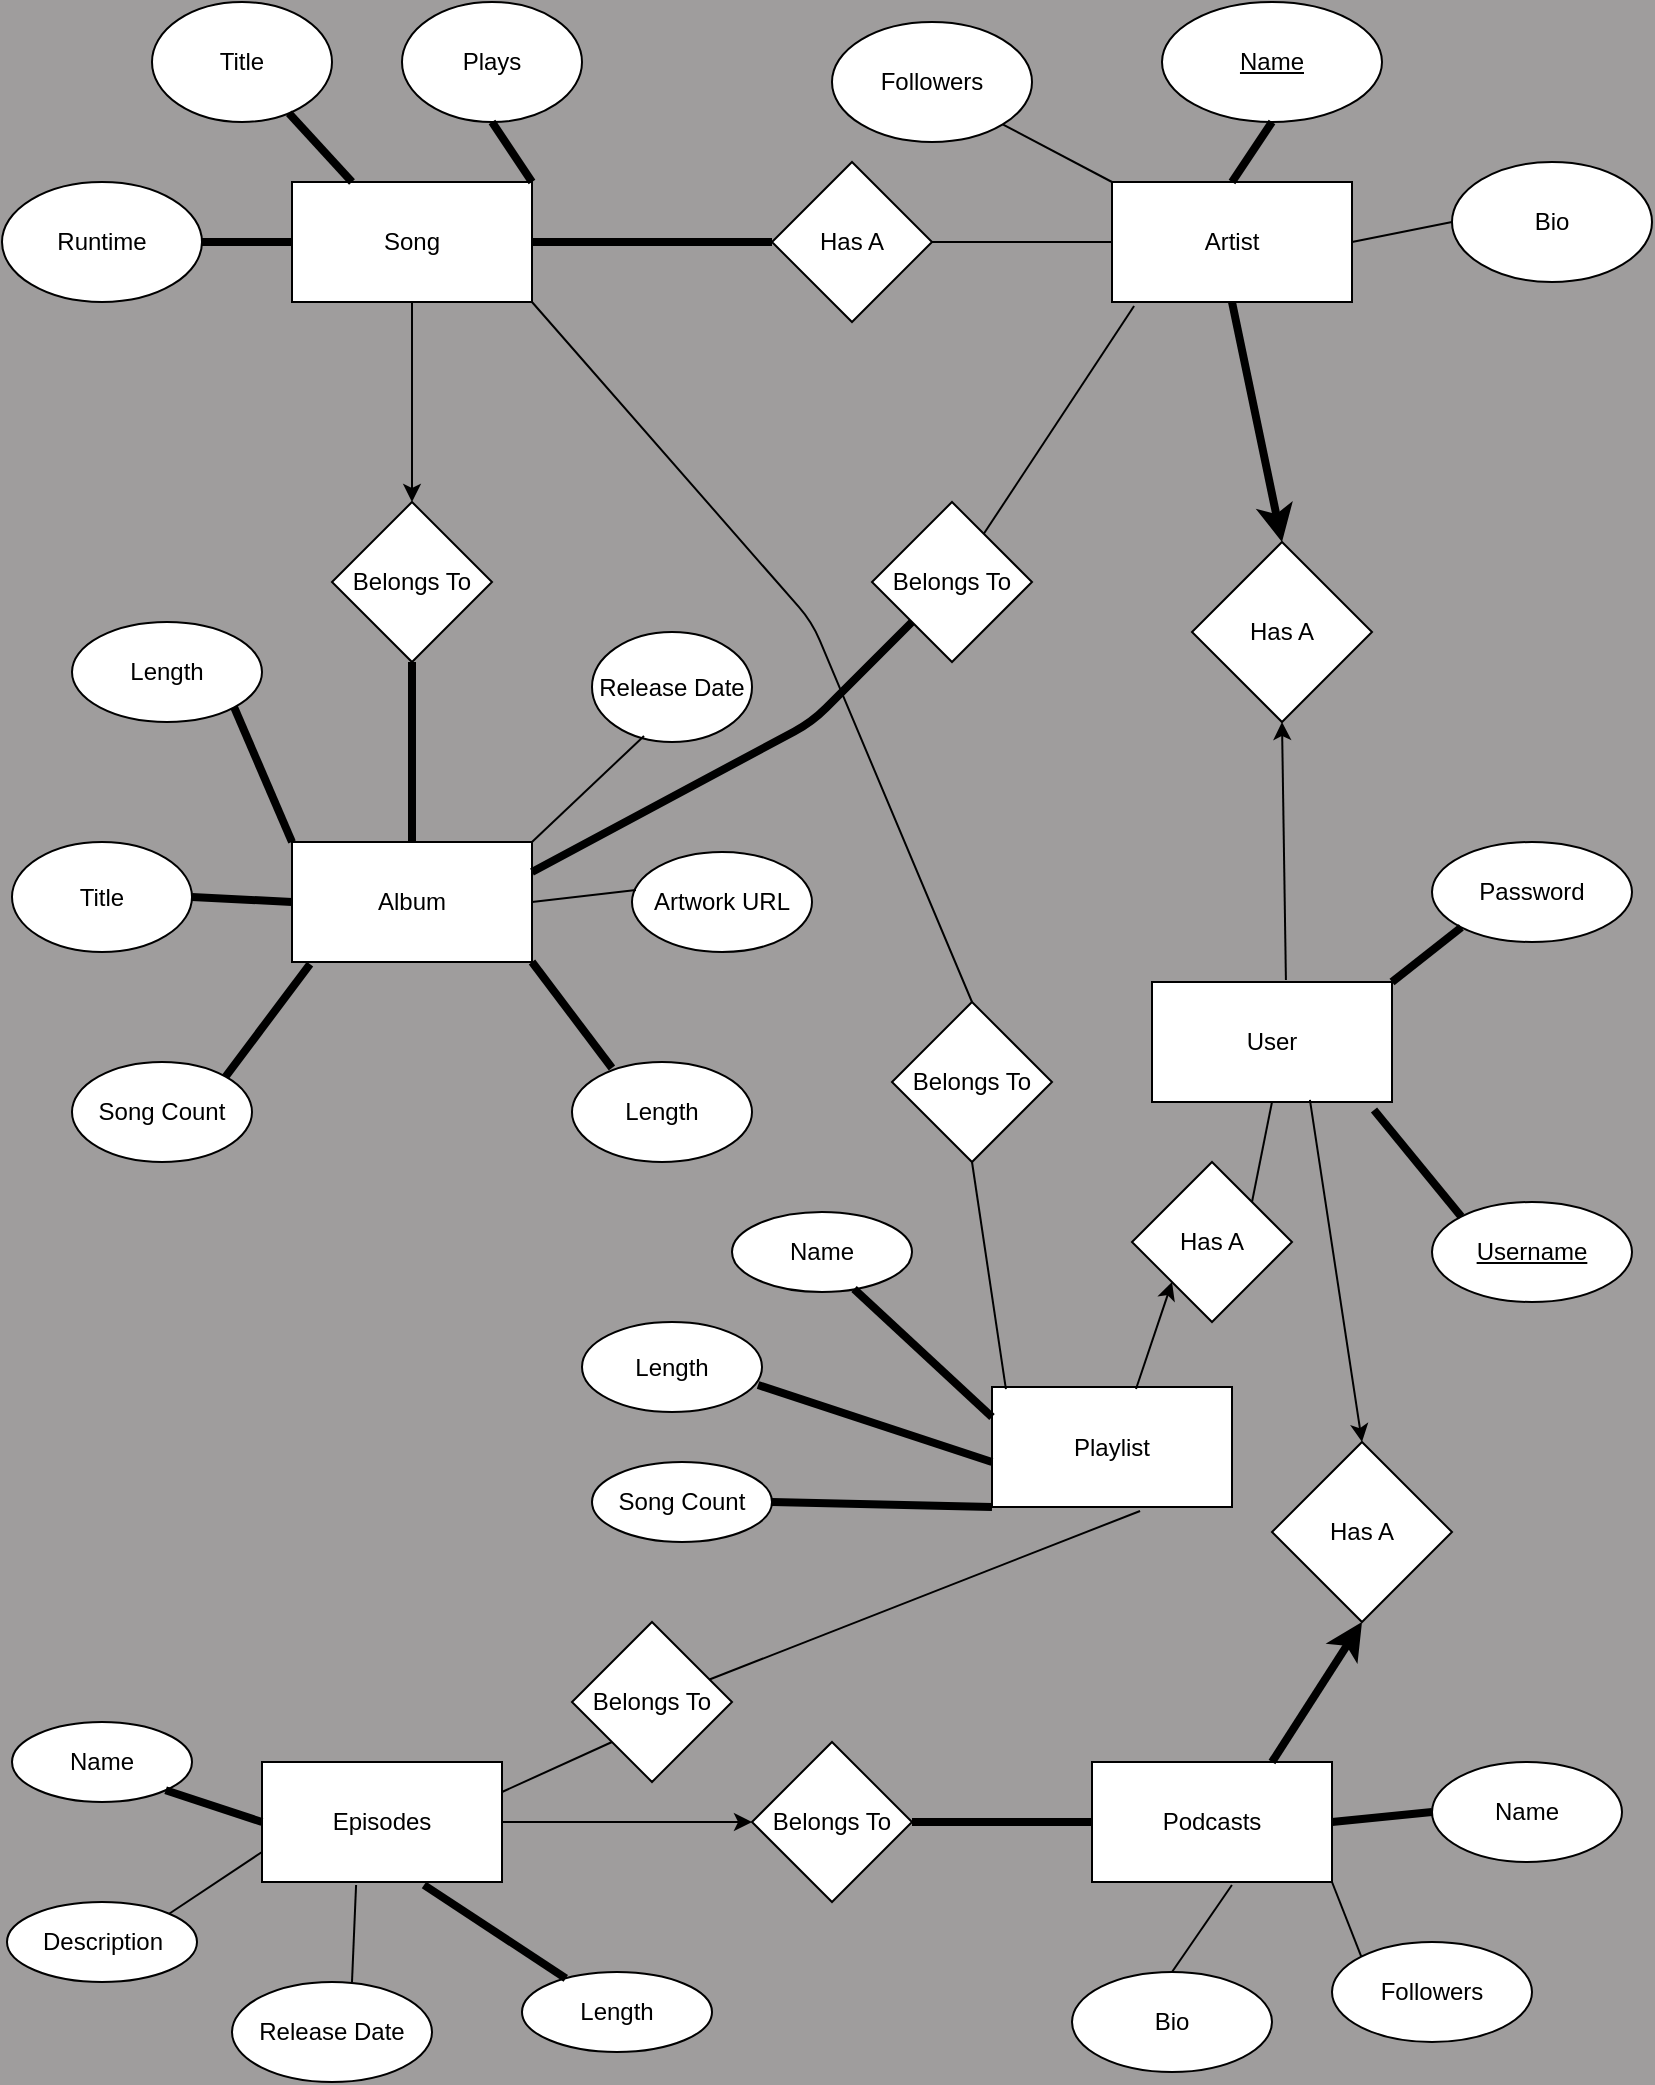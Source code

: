 <mxfile>
    <diagram id="62jWOI6XPbYljoik_4kJ" name="Page-1">
        <mxGraphModel dx="714" dy="572" grid="1" gridSize="10" guides="1" tooltips="1" connect="1" arrows="1" fold="1" page="1" pageScale="1" pageWidth="850" pageHeight="1100" background="#9f9d9d" math="0" shadow="0">
            <root>
                <mxCell id="0"/>
                <mxCell id="1" parent="0"/>
                <mxCell id="4" value="Playlist" style="rounded=0;whiteSpace=wrap;html=1;" parent="1" vertex="1">
                    <mxGeometry x="510" y="742.5" width="120" height="60" as="geometry"/>
                </mxCell>
                <mxCell id="5" value="Episodes" style="rounded=0;whiteSpace=wrap;html=1;" parent="1" vertex="1">
                    <mxGeometry x="145" y="930" width="120" height="60" as="geometry"/>
                </mxCell>
                <mxCell id="6" value="Album" style="rounded=0;whiteSpace=wrap;html=1;" parent="1" vertex="1">
                    <mxGeometry x="160" y="470" width="120" height="60" as="geometry"/>
                </mxCell>
                <mxCell id="7" value="User" style="rounded=0;whiteSpace=wrap;html=1;" parent="1" vertex="1">
                    <mxGeometry x="590" y="540" width="120" height="60" as="geometry"/>
                </mxCell>
                <mxCell id="8" value="Artist" style="rounded=0;whiteSpace=wrap;html=1;" parent="1" vertex="1">
                    <mxGeometry x="570" y="140" width="120" height="60" as="geometry"/>
                </mxCell>
                <mxCell id="9" value="Podcasts" style="rounded=0;whiteSpace=wrap;html=1;" parent="1" vertex="1">
                    <mxGeometry x="560" y="930" width="120" height="60" as="geometry"/>
                </mxCell>
                <mxCell id="10" value="Title" style="ellipse;whiteSpace=wrap;html=1;rounded=0;" parent="1" vertex="1">
                    <mxGeometry x="90" y="50" width="90" height="60" as="geometry"/>
                </mxCell>
                <mxCell id="11" value="Runtime" style="ellipse;whiteSpace=wrap;html=1;rounded=0;" parent="1" vertex="1">
                    <mxGeometry x="15" y="140" width="100" height="60" as="geometry"/>
                </mxCell>
                <mxCell id="12" value="Release Date" style="ellipse;whiteSpace=wrap;html=1;rounded=0;" parent="1" vertex="1">
                    <mxGeometry x="310" y="365" width="80" height="55" as="geometry"/>
                </mxCell>
                <mxCell id="13" value="Title" style="ellipse;whiteSpace=wrap;html=1;rounded=0;" parent="1" vertex="1">
                    <mxGeometry x="20" y="470" width="90" height="55" as="geometry"/>
                </mxCell>
                <mxCell id="14" value="Bio" style="ellipse;whiteSpace=wrap;html=1;rounded=0;" parent="1" vertex="1">
                    <mxGeometry x="740" y="130" width="100" height="60" as="geometry"/>
                </mxCell>
                <mxCell id="15" value="&lt;u&gt;Name&lt;/u&gt;" style="ellipse;whiteSpace=wrap;html=1;rounded=0;" parent="1" vertex="1">
                    <mxGeometry x="595" y="50" width="110" height="60" as="geometry"/>
                </mxCell>
                <mxCell id="17" value="Length" style="ellipse;whiteSpace=wrap;html=1;rounded=0;" parent="1" vertex="1">
                    <mxGeometry x="50" y="360" width="95" height="50" as="geometry"/>
                </mxCell>
                <mxCell id="18" value="Song Count" style="ellipse;whiteSpace=wrap;html=1;rounded=0;" parent="1" vertex="1">
                    <mxGeometry x="50" y="580" width="90" height="50" as="geometry"/>
                </mxCell>
                <mxCell id="19" value="Artwork URL" style="ellipse;whiteSpace=wrap;html=1;rounded=0;" parent="1" vertex="1">
                    <mxGeometry x="330" y="475" width="90" height="50" as="geometry"/>
                </mxCell>
                <mxCell id="20" value="Length" style="ellipse;whiteSpace=wrap;html=1;rounded=0;" parent="1" vertex="1">
                    <mxGeometry x="300" y="580" width="90" height="50" as="geometry"/>
                </mxCell>
                <mxCell id="21" value="Name" style="ellipse;whiteSpace=wrap;html=1;rounded=0;" parent="1" vertex="1">
                    <mxGeometry x="380" y="655" width="90" height="40" as="geometry"/>
                </mxCell>
                <mxCell id="22" value="&lt;u&gt;Username&lt;span style=&quot;color: rgba(0, 0, 0, 0); font-family: monospace; font-size: 0px; text-align: start;&quot;&gt;%3CmxGraphModel%3E%3Croot%3E%3CmxCell%20id%3D%220%22%2F%3E%3CmxCell%20id%3D%221%22%20parent%3D%220%22%2F%3E%3CmxCell%20id%3D%222%22%20value%3D%22Length%22%20style%3D%22ellipse%3BwhiteSpace%3Dwrap%3Bhtml%3D1%3BfillColor%3D%23f5f5f5%3BfontColor%3D%23333333%3BstrokeColor%3D%23666666%3Brounded%3D0%3B%22%20vertex%3D%221%22%20parent%3D%221%22%3E%3CmxGeometry%20x%3D%22355%22%20y%3D%22480%22%20width%3D%22110%22%20height%3D%2260%22%20as%3D%22geometry%22%2F%3E%3C%2FmxCell%3E%3C%2Froot%3E%3C%2FmxGraphModel%3E&lt;/span&gt;&lt;span style=&quot;color: rgba(0, 0, 0, 0); font-family: monospace; font-size: 0px; text-align: start;&quot;&gt;%3CmxGraphModel%3E%3Croot%3E%3CmxCell%20id%3D%220%22%2F%3E%3CmxCell%20id%3D%221%22%20parent%3D%220%22%2F%3E%3CmxCell%20id%3D%222%22%20value%3D%22Length%22%20style%3D%22ellipse%3BwhiteSpace%3Dwrap%3Bhtml%3D1%3BfillColor%3D%23f5f5f5%3BfontColor%3D%23333333%3BstrokeColor%3D%23666666%3Brounded%3D0%3B%22%20vertex%3D%221%22%20parent%3D%221%22%3E%3CmxGeometry%20x%3D%22355%22%20y%3D%22480%22%20width%3D%22110%22%20height%3D%2260%22%20as%3D%22geometry%22%2F%3E%3C%2FmxCell%3E%3C%2Froot%3E%3C%2FmxGraphModel%3E&lt;/span&gt;&lt;/u&gt;" style="ellipse;whiteSpace=wrap;html=1;rounded=0;" parent="1" vertex="1">
                    <mxGeometry x="730" y="650" width="100" height="50" as="geometry"/>
                </mxCell>
                <mxCell id="23" value="Password" style="ellipse;whiteSpace=wrap;html=1;rounded=0;" parent="1" vertex="1">
                    <mxGeometry x="730" y="470" width="100" height="50" as="geometry"/>
                </mxCell>
                <mxCell id="24" value="Bio" style="ellipse;whiteSpace=wrap;html=1;rounded=0;" parent="1" vertex="1">
                    <mxGeometry x="550" y="1035" width="100" height="50" as="geometry"/>
                </mxCell>
                <mxCell id="25" value="Name" style="ellipse;whiteSpace=wrap;html=1;rounded=0;" parent="1" vertex="1">
                    <mxGeometry x="730" y="930" width="95" height="50" as="geometry"/>
                </mxCell>
                <mxCell id="26" value="Description" style="ellipse;whiteSpace=wrap;html=1;rounded=0;" parent="1" vertex="1">
                    <mxGeometry x="17.5" y="1000" width="95" height="40" as="geometry"/>
                </mxCell>
                <mxCell id="27" value="Release Date" style="ellipse;whiteSpace=wrap;html=1;rounded=0;" parent="1" vertex="1">
                    <mxGeometry x="130" y="1040" width="100" height="50" as="geometry"/>
                </mxCell>
                <mxCell id="28" value="Length" style="ellipse;whiteSpace=wrap;html=1;rounded=0;" parent="1" vertex="1">
                    <mxGeometry x="275" y="1035" width="95" height="40" as="geometry"/>
                </mxCell>
                <mxCell id="29" value="Name" style="ellipse;whiteSpace=wrap;html=1;rounded=0;" parent="1" vertex="1">
                    <mxGeometry x="20" y="910" width="90" height="40" as="geometry"/>
                </mxCell>
                <mxCell id="30" value="Plays" style="ellipse;whiteSpace=wrap;html=1;rounded=0;" parent="1" vertex="1">
                    <mxGeometry x="215" y="50" width="90" height="60" as="geometry"/>
                </mxCell>
                <mxCell id="35" value="Song" style="rounded=0;whiteSpace=wrap;html=1;" parent="1" vertex="1">
                    <mxGeometry x="160" y="140" width="120" height="60" as="geometry"/>
                </mxCell>
                <mxCell id="37" value="Length" style="ellipse;whiteSpace=wrap;html=1;rounded=0;" parent="1" vertex="1">
                    <mxGeometry x="305" y="710" width="90" height="45" as="geometry"/>
                </mxCell>
                <mxCell id="38" value="Song Count" style="ellipse;whiteSpace=wrap;html=1;rounded=0;" parent="1" vertex="1">
                    <mxGeometry x="310" y="780" width="90" height="40" as="geometry"/>
                </mxCell>
                <mxCell id="39" value="Has A" style="rhombus;whiteSpace=wrap;html=1;" parent="1" vertex="1">
                    <mxGeometry x="610" y="320" width="90" height="90" as="geometry"/>
                </mxCell>
                <mxCell id="40" value="Has A" style="rhombus;whiteSpace=wrap;html=1;strokeWidth=1;" parent="1" vertex="1">
                    <mxGeometry x="400" y="130" width="80" height="80" as="geometry"/>
                </mxCell>
                <mxCell id="42" value="" style="endArrow=classic;html=1;exitX=0.5;exitY=1;exitDx=0;exitDy=0;entryX=0.5;entryY=0;entryDx=0;entryDy=0;strokeWidth=4;" parent="1" source="8" target="39" edge="1">
                    <mxGeometry width="50" height="50" relative="1" as="geometry">
                        <mxPoint x="510" y="450" as="sourcePoint"/>
                        <mxPoint x="560" y="400" as="targetPoint"/>
                    </mxGeometry>
                </mxCell>
                <mxCell id="43" value="" style="endArrow=none;html=1;strokeWidth=4;entryX=0.5;entryY=1;entryDx=0;entryDy=0;exitX=0.5;exitY=0;exitDx=0;exitDy=0;" parent="1" source="8" target="15" edge="1">
                    <mxGeometry width="50" height="50" relative="1" as="geometry">
                        <mxPoint x="500" y="280" as="sourcePoint"/>
                        <mxPoint x="550" y="230" as="targetPoint"/>
                    </mxGeometry>
                </mxCell>
                <mxCell id="44" value="" style="endArrow=none;html=1;strokeWidth=1;exitX=1;exitY=0.5;exitDx=0;exitDy=0;entryX=0;entryY=0.5;entryDx=0;entryDy=0;" parent="1" source="8" target="14" edge="1">
                    <mxGeometry width="50" height="50" relative="1" as="geometry">
                        <mxPoint x="720" y="270" as="sourcePoint"/>
                        <mxPoint x="770" y="220" as="targetPoint"/>
                    </mxGeometry>
                </mxCell>
                <mxCell id="46" value="" style="endArrow=none;html=1;strokeWidth=4;entryX=0;entryY=1;entryDx=0;entryDy=0;exitX=1;exitY=0;exitDx=0;exitDy=0;" parent="1" source="7" target="23" edge="1">
                    <mxGeometry width="50" height="50" relative="1" as="geometry">
                        <mxPoint x="720" y="580" as="sourcePoint"/>
                        <mxPoint x="770" y="530" as="targetPoint"/>
                    </mxGeometry>
                </mxCell>
                <mxCell id="47" value="" style="endArrow=none;html=1;strokeWidth=4;entryX=0;entryY=0;entryDx=0;entryDy=0;exitX=0.925;exitY=1.067;exitDx=0;exitDy=0;exitPerimeter=0;" parent="1" source="7" target="22" edge="1">
                    <mxGeometry width="50" height="50" relative="1" as="geometry">
                        <mxPoint x="720" y="550" as="sourcePoint"/>
                        <mxPoint x="754.645" y="522.678" as="targetPoint"/>
                    </mxGeometry>
                </mxCell>
                <mxCell id="48" value="" style="endArrow=none;html=1;strokeWidth=4;entryX=0.5;entryY=1;entryDx=0;entryDy=0;exitX=1;exitY=0;exitDx=0;exitDy=0;" parent="1" source="35" target="30" edge="1">
                    <mxGeometry width="50" height="50" relative="1" as="geometry">
                        <mxPoint x="260" y="140" as="sourcePoint"/>
                        <mxPoint x="310" y="90" as="targetPoint"/>
                    </mxGeometry>
                </mxCell>
                <mxCell id="50" value="" style="endArrow=none;html=1;strokeWidth=4;entryX=0;entryY=0.5;entryDx=0;entryDy=0;exitX=1;exitY=0.5;exitDx=0;exitDy=0;" parent="1" source="11" target="35" edge="1">
                    <mxGeometry width="50" height="50" relative="1" as="geometry">
                        <mxPoint x="100" y="250" as="sourcePoint"/>
                        <mxPoint x="145" y="190" as="targetPoint"/>
                    </mxGeometry>
                </mxCell>
                <mxCell id="51" value="" style="endArrow=none;html=1;strokeWidth=4;exitX=0.25;exitY=0;exitDx=0;exitDy=0;" parent="1" source="35" target="10" edge="1">
                    <mxGeometry width="50" height="50" relative="1" as="geometry">
                        <mxPoint x="170" y="130" as="sourcePoint"/>
                        <mxPoint x="215" y="70" as="targetPoint"/>
                    </mxGeometry>
                </mxCell>
                <mxCell id="52" value="Belongs To" style="rhombus;whiteSpace=wrap;html=1;strokeWidth=1;" parent="1" vertex="1">
                    <mxGeometry x="180" y="300" width="80" height="80" as="geometry"/>
                </mxCell>
                <mxCell id="56" value="" style="endArrow=classic;html=1;strokeWidth=1;entryX=0.5;entryY=1;entryDx=0;entryDy=0;exitX=0.558;exitY=-0.017;exitDx=0;exitDy=0;exitPerimeter=0;" parent="1" source="7" target="39" edge="1">
                    <mxGeometry width="50" height="50" relative="1" as="geometry">
                        <mxPoint x="640" y="510" as="sourcePoint"/>
                        <mxPoint x="690" y="460" as="targetPoint"/>
                    </mxGeometry>
                </mxCell>
                <mxCell id="57" value="" style="endArrow=none;html=1;strokeWidth=1;entryX=0;entryY=0.5;entryDx=0;entryDy=0;exitX=1;exitY=0.5;exitDx=0;exitDy=0;" parent="1" source="40" target="8" edge="1">
                    <mxGeometry width="50" height="50" relative="1" as="geometry">
                        <mxPoint x="490" y="210" as="sourcePoint"/>
                        <mxPoint x="540" y="160" as="targetPoint"/>
                    </mxGeometry>
                </mxCell>
                <mxCell id="58" value="" style="endArrow=none;html=1;strokeWidth=4;entryX=0;entryY=0.5;entryDx=0;entryDy=0;exitX=1;exitY=0.5;exitDx=0;exitDy=0;" parent="1" source="35" target="40" edge="1">
                    <mxGeometry width="50" height="50" relative="1" as="geometry">
                        <mxPoint x="320" y="200" as="sourcePoint"/>
                        <mxPoint x="370" y="150" as="targetPoint"/>
                    </mxGeometry>
                </mxCell>
                <mxCell id="59" value="" style="endArrow=classic;html=1;strokeWidth=1;entryX=0.5;entryY=0;entryDx=0;entryDy=0;exitX=0.5;exitY=1;exitDx=0;exitDy=0;" parent="1" source="35" target="52" edge="1">
                    <mxGeometry width="50" height="50" relative="1" as="geometry">
                        <mxPoint x="190" y="280" as="sourcePoint"/>
                        <mxPoint x="240" y="230" as="targetPoint"/>
                    </mxGeometry>
                </mxCell>
                <mxCell id="60" value="" style="endArrow=none;html=1;strokeWidth=4;entryX=0.5;entryY=1;entryDx=0;entryDy=0;exitX=0.5;exitY=0;exitDx=0;exitDy=0;" parent="1" source="6" target="52" edge="1">
                    <mxGeometry width="50" height="50" relative="1" as="geometry">
                        <mxPoint x="190" y="450" as="sourcePoint"/>
                        <mxPoint x="240" y="400" as="targetPoint"/>
                    </mxGeometry>
                </mxCell>
                <mxCell id="61" value="" style="endArrow=none;html=1;strokeWidth=4;entryX=1;entryY=1;entryDx=0;entryDy=0;exitX=0;exitY=0;exitDx=0;exitDy=0;" parent="1" source="6" target="17" edge="1">
                    <mxGeometry width="50" height="50" relative="1" as="geometry">
                        <mxPoint x="140" y="450" as="sourcePoint"/>
                        <mxPoint x="190" y="400" as="targetPoint"/>
                    </mxGeometry>
                </mxCell>
                <mxCell id="62" value="" style="endArrow=none;html=1;strokeWidth=4;entryX=1;entryY=0.5;entryDx=0;entryDy=0;exitX=0;exitY=0.5;exitDx=0;exitDy=0;" parent="1" source="6" target="13" edge="1">
                    <mxGeometry width="50" height="50" relative="1" as="geometry">
                        <mxPoint x="170" y="480" as="sourcePoint"/>
                        <mxPoint x="140.909" y="412.771" as="targetPoint"/>
                    </mxGeometry>
                </mxCell>
                <mxCell id="63" value="" style="endArrow=none;html=1;strokeWidth=4;entryX=1;entryY=0;entryDx=0;entryDy=0;exitX=0.075;exitY=1.017;exitDx=0;exitDy=0;exitPerimeter=0;" parent="1" source="6" target="18" edge="1">
                    <mxGeometry width="50" height="50" relative="1" as="geometry">
                        <mxPoint x="180" y="490" as="sourcePoint"/>
                        <mxPoint x="150.909" y="422.771" as="targetPoint"/>
                    </mxGeometry>
                </mxCell>
                <mxCell id="64" value="" style="endArrow=none;html=1;strokeWidth=1;entryX=0.325;entryY=0.945;entryDx=0;entryDy=0;entryPerimeter=0;exitX=1;exitY=0;exitDx=0;exitDy=0;" parent="1" source="6" target="12" edge="1">
                    <mxGeometry width="50" height="50" relative="1" as="geometry">
                        <mxPoint x="270" y="470" as="sourcePoint"/>
                        <mxPoint x="320" y="420" as="targetPoint"/>
                    </mxGeometry>
                </mxCell>
                <mxCell id="65" value="" style="endArrow=none;html=1;strokeWidth=1;entryX=0.022;entryY=0.38;entryDx=0;entryDy=0;entryPerimeter=0;exitX=1;exitY=0.5;exitDx=0;exitDy=0;" parent="1" source="6" target="19" edge="1">
                    <mxGeometry width="50" height="50" relative="1" as="geometry">
                        <mxPoint x="210" y="640" as="sourcePoint"/>
                        <mxPoint x="260" y="590" as="targetPoint"/>
                    </mxGeometry>
                </mxCell>
                <mxCell id="66" value="" style="endArrow=none;html=1;strokeWidth=4;entryX=1;entryY=1;entryDx=0;entryDy=0;exitX=0.222;exitY=0.06;exitDx=0;exitDy=0;exitPerimeter=0;" parent="1" source="20" target="6" edge="1">
                    <mxGeometry width="50" height="50" relative="1" as="geometry">
                        <mxPoint x="260" y="600" as="sourcePoint"/>
                        <mxPoint x="310" y="550" as="targetPoint"/>
                    </mxGeometry>
                </mxCell>
                <mxCell id="68" value="Belongs To" style="rhombus;whiteSpace=wrap;html=1;strokeColor=default;strokeWidth=1;" parent="1" vertex="1">
                    <mxGeometry x="450" y="300" width="80" height="80" as="geometry"/>
                </mxCell>
                <mxCell id="69" value="" style="endArrow=none;html=1;strokeWidth=4;exitX=1;exitY=0.25;exitDx=0;exitDy=0;" parent="1" source="6" target="68" edge="1">
                    <mxGeometry width="50" height="50" relative="1" as="geometry">
                        <mxPoint x="390" y="460" as="sourcePoint"/>
                        <mxPoint x="440" y="410" as="targetPoint"/>
                        <Array as="points">
                            <mxPoint x="420" y="410"/>
                        </Array>
                    </mxGeometry>
                </mxCell>
                <mxCell id="70" value="" style="endArrow=none;html=1;strokeWidth=1;entryX=0.092;entryY=1.033;entryDx=0;entryDy=0;entryPerimeter=0;" parent="1" source="68" target="8" edge="1">
                    <mxGeometry width="50" height="50" relative="1" as="geometry">
                        <mxPoint x="530" y="300" as="sourcePoint"/>
                        <mxPoint x="580" y="250" as="targetPoint"/>
                    </mxGeometry>
                </mxCell>
                <mxCell id="75" value="Has A" style="rhombus;whiteSpace=wrap;html=1;strokeColor=default;strokeWidth=1;" parent="1" vertex="1">
                    <mxGeometry x="580" y="630" width="80" height="80" as="geometry"/>
                </mxCell>
                <mxCell id="76" value="" style="endArrow=classic;html=1;strokeWidth=1;entryX=0;entryY=1;entryDx=0;entryDy=0;exitX=0.6;exitY=0.017;exitDx=0;exitDy=0;exitPerimeter=0;" parent="1" source="4" target="75" edge="1">
                    <mxGeometry width="50" height="50" relative="1" as="geometry">
                        <mxPoint x="520" y="740" as="sourcePoint"/>
                        <mxPoint x="490" y="700" as="targetPoint"/>
                    </mxGeometry>
                </mxCell>
                <mxCell id="78" value="Belongs To" style="rhombus;whiteSpace=wrap;html=1;strokeColor=default;strokeWidth=1;" parent="1" vertex="1">
                    <mxGeometry x="300" y="860" width="80" height="80" as="geometry"/>
                </mxCell>
                <mxCell id="80" value="" style="endArrow=none;html=1;strokeWidth=1;exitX=1;exitY=0.25;exitDx=0;exitDy=0;entryX=0;entryY=1;entryDx=0;entryDy=0;" parent="1" source="5" target="78" edge="1">
                    <mxGeometry width="50" height="50" relative="1" as="geometry">
                        <mxPoint x="280" y="990" as="sourcePoint"/>
                        <mxPoint x="330" y="940" as="targetPoint"/>
                    </mxGeometry>
                </mxCell>
                <mxCell id="81" value="" style="endArrow=none;html=1;strokeWidth=1;entryX=0.617;entryY=1.033;entryDx=0;entryDy=0;entryPerimeter=0;" parent="1" source="78" target="4" edge="1">
                    <mxGeometry width="50" height="50" relative="1" as="geometry">
                        <mxPoint x="400" y="910" as="sourcePoint"/>
                        <mxPoint x="450" y="860" as="targetPoint"/>
                    </mxGeometry>
                </mxCell>
                <mxCell id="83" value="" style="endArrow=none;html=1;strokeWidth=4;entryX=0;entryY=0.5;entryDx=0;entryDy=0;exitX=1;exitY=1;exitDx=0;exitDy=0;" parent="1" source="29" target="5" edge="1">
                    <mxGeometry width="50" height="50" relative="1" as="geometry">
                        <mxPoint x="110" y="930" as="sourcePoint"/>
                        <mxPoint x="160" y="880" as="targetPoint"/>
                    </mxGeometry>
                </mxCell>
                <mxCell id="85" value="" style="endArrow=none;html=1;strokeWidth=1;entryX=0;entryY=0.75;entryDx=0;entryDy=0;exitX=1;exitY=0;exitDx=0;exitDy=0;" parent="1" source="26" target="5" edge="1">
                    <mxGeometry width="50" height="50" relative="1" as="geometry">
                        <mxPoint x="91.82" y="970.002" as="sourcePoint"/>
                        <mxPoint x="140" y="985.86" as="targetPoint"/>
                    </mxGeometry>
                </mxCell>
                <mxCell id="86" value="" style="endArrow=none;html=1;strokeWidth=4;exitX=0.675;exitY=1.025;exitDx=0;exitDy=0;exitPerimeter=0;" parent="1" source="5" target="28" edge="1">
                    <mxGeometry width="50" height="50" relative="1" as="geometry">
                        <mxPoint x="116.82" y="964.142" as="sourcePoint"/>
                        <mxPoint x="165" y="980" as="targetPoint"/>
                    </mxGeometry>
                </mxCell>
                <mxCell id="87" value="" style="endArrow=none;html=1;strokeWidth=1;exitX=0.6;exitY=0;exitDx=0;exitDy=0;exitPerimeter=0;entryX=0.392;entryY=1.025;entryDx=0;entryDy=0;entryPerimeter=0;" parent="1" source="27" target="5" edge="1">
                    <mxGeometry width="50" height="50" relative="1" as="geometry">
                        <mxPoint x="160" y="1040" as="sourcePoint"/>
                        <mxPoint x="210" y="990" as="targetPoint"/>
                    </mxGeometry>
                </mxCell>
                <mxCell id="88" value="Belongs To" style="rhombus;whiteSpace=wrap;html=1;strokeColor=default;strokeWidth=1;" parent="1" vertex="1">
                    <mxGeometry x="390" y="920" width="80" height="80" as="geometry"/>
                </mxCell>
                <mxCell id="91" value="" style="endArrow=none;html=1;strokeWidth=4;entryX=0;entryY=0.5;entryDx=0;entryDy=0;exitX=1;exitY=0.5;exitDx=0;exitDy=0;" parent="1" source="88" target="9" edge="1">
                    <mxGeometry width="50" height="50" relative="1" as="geometry">
                        <mxPoint x="490" y="970" as="sourcePoint"/>
                        <mxPoint x="540" y="920" as="targetPoint"/>
                    </mxGeometry>
                </mxCell>
                <mxCell id="92" value="" style="endArrow=none;html=1;strokeWidth=4;entryX=0;entryY=0.5;entryDx=0;entryDy=0;exitX=1;exitY=0.5;exitDx=0;exitDy=0;" parent="1" source="9" target="25" edge="1">
                    <mxGeometry width="50" height="50" relative="1" as="geometry">
                        <mxPoint x="470" y="840" as="sourcePoint"/>
                        <mxPoint x="520" y="790" as="targetPoint"/>
                    </mxGeometry>
                </mxCell>
                <mxCell id="93" value="" style="endArrow=none;html=1;strokeWidth=1;entryX=0.583;entryY=1.025;entryDx=0;entryDy=0;entryPerimeter=0;exitX=0.5;exitY=0;exitDx=0;exitDy=0;" parent="1" source="24" target="9" edge="1">
                    <mxGeometry width="50" height="50" relative="1" as="geometry">
                        <mxPoint x="620" y="1040" as="sourcePoint"/>
                        <mxPoint x="670" y="990" as="targetPoint"/>
                    </mxGeometry>
                </mxCell>
                <mxCell id="94" value="" style="endArrow=none;html=1;strokeWidth=1;entryX=0.5;entryY=1;entryDx=0;entryDy=0;exitX=1;exitY=0;exitDx=0;exitDy=0;" parent="1" source="75" target="7" edge="1">
                    <mxGeometry width="50" height="50" relative="1" as="geometry">
                        <mxPoint x="520" y="540" as="sourcePoint"/>
                        <mxPoint x="570" y="490" as="targetPoint"/>
                    </mxGeometry>
                </mxCell>
                <mxCell id="95" value="Belongs To" style="rhombus;whiteSpace=wrap;html=1;strokeColor=default;strokeWidth=1;" parent="1" vertex="1">
                    <mxGeometry x="460" y="550" width="80" height="80" as="geometry"/>
                </mxCell>
                <mxCell id="96" value="" style="endArrow=none;html=1;strokeWidth=1;exitX=0.058;exitY=0.017;exitDx=0;exitDy=0;exitPerimeter=0;entryX=0.5;entryY=1;entryDx=0;entryDy=0;" parent="1" source="4" target="95" edge="1">
                    <mxGeometry width="50" height="50" relative="1" as="geometry">
                        <mxPoint x="450" y="690" as="sourcePoint"/>
                        <mxPoint x="500" y="640" as="targetPoint"/>
                    </mxGeometry>
                </mxCell>
                <mxCell id="97" value="" style="endArrow=none;html=1;strokeWidth=1;exitX=0.5;exitY=0;exitDx=0;exitDy=0;entryX=1;entryY=1;entryDx=0;entryDy=0;" parent="1" source="95" target="35" edge="1">
                    <mxGeometry width="50" height="50" relative="1" as="geometry">
                        <mxPoint x="470" y="500" as="sourcePoint"/>
                        <mxPoint x="520" y="450" as="targetPoint"/>
                        <Array as="points">
                            <mxPoint x="420" y="360"/>
                        </Array>
                    </mxGeometry>
                </mxCell>
                <mxCell id="98" value="" style="endArrow=none;html=1;strokeWidth=4;entryX=0;entryY=1;entryDx=0;entryDy=0;exitX=1;exitY=0.5;exitDx=0;exitDy=0;" parent="1" source="38" target="4" edge="1">
                    <mxGeometry width="50" height="50" relative="1" as="geometry">
                        <mxPoint x="450" y="760" as="sourcePoint"/>
                        <mxPoint x="500" y="710" as="targetPoint"/>
                    </mxGeometry>
                </mxCell>
                <mxCell id="99" value="" style="endArrow=none;html=1;strokeWidth=4;entryX=0;entryY=0.625;entryDx=0;entryDy=0;exitX=0.978;exitY=0.7;exitDx=0;exitDy=0;exitPerimeter=0;entryPerimeter=0;" parent="1" source="37" target="4" edge="1">
                    <mxGeometry width="50" height="50" relative="1" as="geometry">
                        <mxPoint x="420" y="790" as="sourcePoint"/>
                        <mxPoint x="470" y="740" as="targetPoint"/>
                    </mxGeometry>
                </mxCell>
                <mxCell id="100" value="" style="endArrow=none;html=1;strokeWidth=4;exitX=0.678;exitY=0.963;exitDx=0;exitDy=0;exitPerimeter=0;entryX=0;entryY=0.25;entryDx=0;entryDy=0;" parent="1" source="21" target="4" edge="1">
                    <mxGeometry width="50" height="50" relative="1" as="geometry">
                        <mxPoint x="450" y="760" as="sourcePoint"/>
                        <mxPoint x="500" y="710" as="targetPoint"/>
                    </mxGeometry>
                </mxCell>
                <mxCell id="101" value="Followers" style="ellipse;whiteSpace=wrap;html=1;rounded=0;" parent="1" vertex="1">
                    <mxGeometry x="430" y="60" width="100" height="60" as="geometry"/>
                </mxCell>
                <mxCell id="102" value="" style="endArrow=none;html=1;strokeWidth=1;entryX=0;entryY=0;entryDx=0;entryDy=0;exitX=1;exitY=1;exitDx=0;exitDy=0;" parent="1" source="101" target="8" edge="1">
                    <mxGeometry width="50" height="50" relative="1" as="geometry">
                        <mxPoint x="490" y="180" as="sourcePoint"/>
                        <mxPoint x="580" y="180" as="targetPoint"/>
                    </mxGeometry>
                </mxCell>
                <mxCell id="104" value="Has A" style="rhombus;whiteSpace=wrap;html=1;" parent="1" vertex="1">
                    <mxGeometry x="650" y="770" width="90" height="90" as="geometry"/>
                </mxCell>
                <mxCell id="107" value="" style="endArrow=classic;html=1;entryX=0.5;entryY=0;entryDx=0;entryDy=0;exitX=0.658;exitY=0.983;exitDx=0;exitDy=0;exitPerimeter=0;" parent="1" source="7" target="104" edge="1">
                    <mxGeometry width="50" height="50" relative="1" as="geometry">
                        <mxPoint x="710" y="670" as="sourcePoint"/>
                        <mxPoint x="670" y="670" as="targetPoint"/>
                    </mxGeometry>
                </mxCell>
                <mxCell id="108" value="" style="endArrow=classic;html=1;exitX=0.75;exitY=0;exitDx=0;exitDy=0;entryX=0.5;entryY=1;entryDx=0;entryDy=0;strokeWidth=4;" parent="1" source="9" target="104" edge="1">
                    <mxGeometry width="50" height="50" relative="1" as="geometry">
                        <mxPoint x="640" y="920" as="sourcePoint"/>
                        <mxPoint x="690" y="870" as="targetPoint"/>
                    </mxGeometry>
                </mxCell>
                <mxCell id="110" value="Followers" style="ellipse;whiteSpace=wrap;html=1;rounded=0;" parent="1" vertex="1">
                    <mxGeometry x="680" y="1020" width="100" height="50" as="geometry"/>
                </mxCell>
                <mxCell id="111" value="" style="endArrow=none;html=1;entryX=0;entryY=0;entryDx=0;entryDy=0;exitX=1;exitY=1;exitDx=0;exitDy=0;" parent="1" source="9" target="110" edge="1">
                    <mxGeometry width="50" height="50" relative="1" as="geometry">
                        <mxPoint x="590" y="950" as="sourcePoint"/>
                        <mxPoint x="640" y="900" as="targetPoint"/>
                    </mxGeometry>
                </mxCell>
                <mxCell id="112" value="" style="endArrow=classic;html=1;exitX=1;exitY=0.5;exitDx=0;exitDy=0;entryX=0;entryY=0.5;entryDx=0;entryDy=0;strokeWidth=1;" parent="1" source="5" target="88" edge="1">
                    <mxGeometry width="50" height="50" relative="1" as="geometry">
                        <mxPoint x="300" y="1000" as="sourcePoint"/>
                        <mxPoint x="350" y="950" as="targetPoint"/>
                    </mxGeometry>
                </mxCell>
            </root>
        </mxGraphModel>
    </diagram>
</mxfile>
